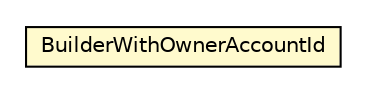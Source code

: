 #!/usr/local/bin/dot
#
# Class diagram 
# Generated by UMLGraph version R5_6-24-gf6e263 (http://www.umlgraph.org/)
#

digraph G {
	edge [fontname="Helvetica",fontsize=10,labelfontname="Helvetica",labelfontsize=10];
	node [fontname="Helvetica",fontsize=10,shape=plaintext];
	nodesep=0.25;
	ranksep=0.5;
	// com.github.davidmoten.rx2.aws.Sqs.BuilderWithOwnerAccountId
	c29 [label=<<table title="com.github.davidmoten.rx2.aws.Sqs.BuilderWithOwnerAccountId" border="0" cellborder="1" cellspacing="0" cellpadding="2" port="p" bgcolor="lemonChiffon" href="./Sqs.BuilderWithOwnerAccountId.html">
		<tr><td><table border="0" cellspacing="0" cellpadding="1">
<tr><td align="center" balign="center"> BuilderWithOwnerAccountId </td></tr>
		</table></td></tr>
		</table>>, URL="./Sqs.BuilderWithOwnerAccountId.html", fontname="Helvetica", fontcolor="black", fontsize=10.0];
}

